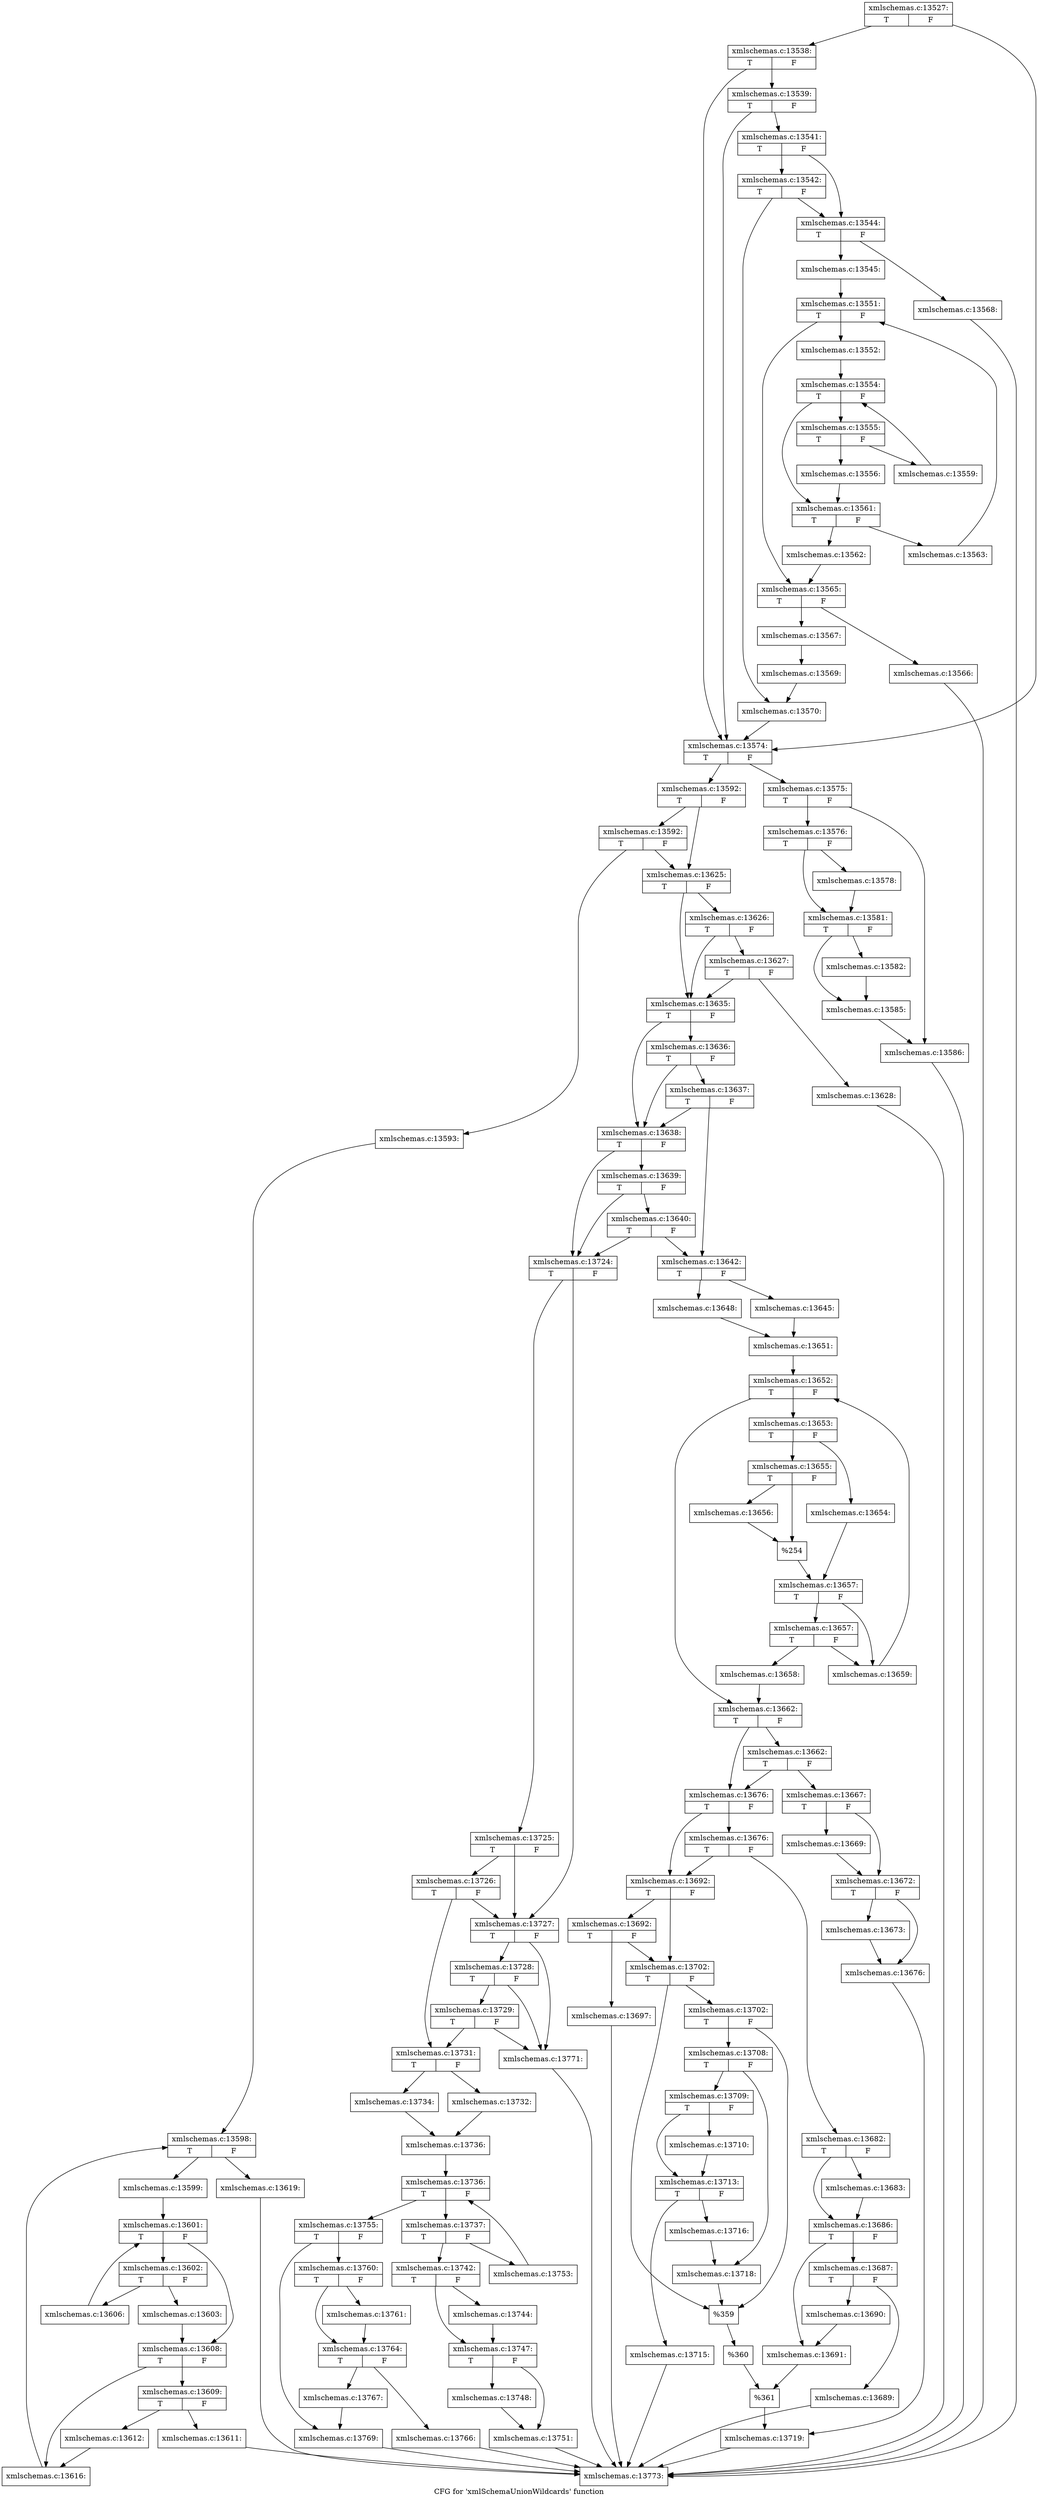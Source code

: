 digraph "CFG for 'xmlSchemaUnionWildcards' function" {
	label="CFG for 'xmlSchemaUnionWildcards' function";

	Node0x52b4900 [shape=record,label="{xmlschemas.c:13527:|{<s0>T|<s1>F}}"];
	Node0x52b4900 -> Node0x52b64f0;
	Node0x52b4900 -> Node0x52b6420;
	Node0x52b64f0 [shape=record,label="{xmlschemas.c:13538:|{<s0>T|<s1>F}}"];
	Node0x52b64f0 -> Node0x52b6470;
	Node0x52b64f0 -> Node0x52b6420;
	Node0x52b6470 [shape=record,label="{xmlschemas.c:13539:|{<s0>T|<s1>F}}"];
	Node0x52b6470 -> Node0x52b63d0;
	Node0x52b6470 -> Node0x52b6420;
	Node0x52b63d0 [shape=record,label="{xmlschemas.c:13541:|{<s0>T|<s1>F}}"];
	Node0x52b63d0 -> Node0x52b7ae0;
	Node0x52b63d0 -> Node0x52b7b80;
	Node0x52b7b80 [shape=record,label="{xmlschemas.c:13542:|{<s0>T|<s1>F}}"];
	Node0x52b7b80 -> Node0x52b7ae0;
	Node0x52b7b80 -> Node0x52b7b30;
	Node0x52b7ae0 [shape=record,label="{xmlschemas.c:13544:|{<s0>T|<s1>F}}"];
	Node0x52b7ae0 -> Node0x52b8760;
	Node0x52b7ae0 -> Node0x52b8800;
	Node0x52b8760 [shape=record,label="{xmlschemas.c:13545:}"];
	Node0x52b8760 -> Node0x52b91e0;
	Node0x52b91e0 [shape=record,label="{xmlschemas.c:13551:|{<s0>T|<s1>F}}"];
	Node0x52b91e0 -> Node0x52b95d0;
	Node0x52b91e0 -> Node0x52b9400;
	Node0x52b95d0 [shape=record,label="{xmlschemas.c:13552:}"];
	Node0x52b95d0 -> Node0x52b99f0;
	Node0x52b99f0 [shape=record,label="{xmlschemas.c:13554:|{<s0>T|<s1>F}}"];
	Node0x52b99f0 -> Node0x52b9de0;
	Node0x52b99f0 -> Node0x52b9c10;
	Node0x52b9de0 [shape=record,label="{xmlschemas.c:13555:|{<s0>T|<s1>F}}"];
	Node0x52b9de0 -> Node0x52b9fa0;
	Node0x52b9de0 -> Node0x52b9ff0;
	Node0x52b9fa0 [shape=record,label="{xmlschemas.c:13556:}"];
	Node0x52b9fa0 -> Node0x52b9c10;
	Node0x52b9ff0 [shape=record,label="{xmlschemas.c:13559:}"];
	Node0x52b9ff0 -> Node0x52b99f0;
	Node0x52b9c10 [shape=record,label="{xmlschemas.c:13561:|{<s0>T|<s1>F}}"];
	Node0x52b9c10 -> Node0x52baae0;
	Node0x52b9c10 -> Node0x52baa90;
	Node0x52baa90 [shape=record,label="{xmlschemas.c:13562:}"];
	Node0x52baa90 -> Node0x52b9400;
	Node0x52baae0 [shape=record,label="{xmlschemas.c:13563:}"];
	Node0x52baae0 -> Node0x52b91e0;
	Node0x52b9400 [shape=record,label="{xmlschemas.c:13565:|{<s0>T|<s1>F}}"];
	Node0x52b9400 -> Node0x52bb160;
	Node0x52b9400 -> Node0x52bb1b0;
	Node0x52bb160 [shape=record,label="{xmlschemas.c:13566:}"];
	Node0x52bb160 -> Node0x52b4c30;
	Node0x52bb1b0 [shape=record,label="{xmlschemas.c:13567:}"];
	Node0x52bb1b0 -> Node0x52b87b0;
	Node0x52b8800 [shape=record,label="{xmlschemas.c:13568:}"];
	Node0x52b8800 -> Node0x52b4c30;
	Node0x52b87b0 [shape=record,label="{xmlschemas.c:13569:}"];
	Node0x52b87b0 -> Node0x52b7b30;
	Node0x52b7b30 [shape=record,label="{xmlschemas.c:13570:}"];
	Node0x52b7b30 -> Node0x52b6420;
	Node0x52b6420 [shape=record,label="{xmlschemas.c:13574:|{<s0>T|<s1>F}}"];
	Node0x52b6420 -> Node0x52bba50;
	Node0x52b6420 -> Node0x52bbaa0;
	Node0x52bba50 [shape=record,label="{xmlschemas.c:13575:|{<s0>T|<s1>F}}"];
	Node0x52bba50 -> Node0x52bc120;
	Node0x52bba50 -> Node0x52bc170;
	Node0x52bc120 [shape=record,label="{xmlschemas.c:13576:|{<s0>T|<s1>F}}"];
	Node0x52bc120 -> Node0x52bc7e0;
	Node0x52bc120 -> Node0x52bc830;
	Node0x52bc7e0 [shape=record,label="{xmlschemas.c:13578:}"];
	Node0x52bc7e0 -> Node0x52bc830;
	Node0x52bc830 [shape=record,label="{xmlschemas.c:13581:|{<s0>T|<s1>F}}"];
	Node0x52bc830 -> Node0x52bd270;
	Node0x52bc830 -> Node0x52bd2c0;
	Node0x52bd270 [shape=record,label="{xmlschemas.c:13582:}"];
	Node0x52bd270 -> Node0x52bd2c0;
	Node0x52bd2c0 [shape=record,label="{xmlschemas.c:13585:}"];
	Node0x52bd2c0 -> Node0x52bc170;
	Node0x52bc170 [shape=record,label="{xmlschemas.c:13586:}"];
	Node0x52bc170 -> Node0x52b4c30;
	Node0x52bbaa0 [shape=record,label="{xmlschemas.c:13592:|{<s0>T|<s1>F}}"];
	Node0x52bbaa0 -> Node0x52be150;
	Node0x52bbaa0 -> Node0x52be100;
	Node0x52be150 [shape=record,label="{xmlschemas.c:13592:|{<s0>T|<s1>F}}"];
	Node0x52be150 -> Node0x52be0b0;
	Node0x52be150 -> Node0x52be100;
	Node0x52be0b0 [shape=record,label="{xmlschemas.c:13593:}"];
	Node0x52be0b0 -> Node0x52bf3b0;
	Node0x52bf3b0 [shape=record,label="{xmlschemas.c:13598:|{<s0>T|<s1>F}}"];
	Node0x52bf3b0 -> Node0x52bf7a0;
	Node0x52bf3b0 -> Node0x52bf5d0;
	Node0x52bf7a0 [shape=record,label="{xmlschemas.c:13599:}"];
	Node0x52bf7a0 -> Node0x52bfa90;
	Node0x52bfa90 [shape=record,label="{xmlschemas.c:13601:|{<s0>T|<s1>F}}"];
	Node0x52bfa90 -> Node0x52bfe80;
	Node0x52bfa90 -> Node0x52bfcb0;
	Node0x52bfe80 [shape=record,label="{xmlschemas.c:13602:|{<s0>T|<s1>F}}"];
	Node0x52bfe80 -> Node0x52c0040;
	Node0x52bfe80 -> Node0x52c0090;
	Node0x52c0040 [shape=record,label="{xmlschemas.c:13603:}"];
	Node0x52c0040 -> Node0x52bfcb0;
	Node0x52c0090 [shape=record,label="{xmlschemas.c:13606:}"];
	Node0x52c0090 -> Node0x52bfa90;
	Node0x52bfcb0 [shape=record,label="{xmlschemas.c:13608:|{<s0>T|<s1>F}}"];
	Node0x52bfcb0 -> Node0x52c0b80;
	Node0x52bfcb0 -> Node0x52c0b30;
	Node0x52c0b30 [shape=record,label="{xmlschemas.c:13609:|{<s0>T|<s1>F}}"];
	Node0x52c0b30 -> Node0x52c10b0;
	Node0x52c0b30 -> Node0x52c1100;
	Node0x52c10b0 [shape=record,label="{xmlschemas.c:13611:}"];
	Node0x52c10b0 -> Node0x52b4c30;
	Node0x52c1100 [shape=record,label="{xmlschemas.c:13612:}"];
	Node0x52c1100 -> Node0x52c0b80;
	Node0x52c0b80 [shape=record,label="{xmlschemas.c:13616:}"];
	Node0x52c0b80 -> Node0x52bf3b0;
	Node0x52bf5d0 [shape=record,label="{xmlschemas.c:13619:}"];
	Node0x52bf5d0 -> Node0x52b4c30;
	Node0x52be100 [shape=record,label="{xmlschemas.c:13625:|{<s0>T|<s1>F}}"];
	Node0x52be100 -> Node0x52c2770;
	Node0x52be100 -> Node0x52c26a0;
	Node0x52c2770 [shape=record,label="{xmlschemas.c:13626:|{<s0>T|<s1>F}}"];
	Node0x52c2770 -> Node0x52c26f0;
	Node0x52c2770 -> Node0x52c26a0;
	Node0x52c26f0 [shape=record,label="{xmlschemas.c:13627:|{<s0>T|<s1>F}}"];
	Node0x52c26f0 -> Node0x52c2650;
	Node0x52c26f0 -> Node0x52c26a0;
	Node0x52c2650 [shape=record,label="{xmlschemas.c:13628:}"];
	Node0x52c2650 -> Node0x52b4c30;
	Node0x52c26a0 [shape=record,label="{xmlschemas.c:13635:|{<s0>T|<s1>F}}"];
	Node0x52c26a0 -> Node0x52c3dc0;
	Node0x52c26a0 -> Node0x52c3cc0;
	Node0x52c3dc0 [shape=record,label="{xmlschemas.c:13636:|{<s0>T|<s1>F}}"];
	Node0x52c3dc0 -> Node0x52c3d40;
	Node0x52c3dc0 -> Node0x52c3cc0;
	Node0x52c3d40 [shape=record,label="{xmlschemas.c:13637:|{<s0>T|<s1>F}}"];
	Node0x52c3d40 -> Node0x52c3c20;
	Node0x52c3d40 -> Node0x52c3cc0;
	Node0x52c3cc0 [shape=record,label="{xmlschemas.c:13638:|{<s0>T|<s1>F}}"];
	Node0x52c3cc0 -> Node0x52c49e0;
	Node0x52c3cc0 -> Node0x52c3c70;
	Node0x52c49e0 [shape=record,label="{xmlschemas.c:13639:|{<s0>T|<s1>F}}"];
	Node0x52c49e0 -> Node0x52c4990;
	Node0x52c49e0 -> Node0x52c3c70;
	Node0x52c4990 [shape=record,label="{xmlschemas.c:13640:|{<s0>T|<s1>F}}"];
	Node0x52c4990 -> Node0x52c3c20;
	Node0x52c4990 -> Node0x52c3c70;
	Node0x52c3c20 [shape=record,label="{xmlschemas.c:13642:|{<s0>T|<s1>F}}"];
	Node0x52c3c20 -> Node0x52c5c50;
	Node0x52c3c20 -> Node0x52c5cf0;
	Node0x52c5c50 [shape=record,label="{xmlschemas.c:13645:}"];
	Node0x52c5c50 -> Node0x52c5ca0;
	Node0x52c5cf0 [shape=record,label="{xmlschemas.c:13648:}"];
	Node0x52c5cf0 -> Node0x52c5ca0;
	Node0x52c5ca0 [shape=record,label="{xmlschemas.c:13651:}"];
	Node0x52c5ca0 -> Node0x52c6e60;
	Node0x52c6e60 [shape=record,label="{xmlschemas.c:13652:|{<s0>T|<s1>F}}"];
	Node0x52c6e60 -> Node0x52c7250;
	Node0x52c6e60 -> Node0x52c7080;
	Node0x52c7250 [shape=record,label="{xmlschemas.c:13653:|{<s0>T|<s1>F}}"];
	Node0x52c7250 -> Node0x52c7410;
	Node0x52c7250 -> Node0x52c74b0;
	Node0x52c7410 [shape=record,label="{xmlschemas.c:13654:}"];
	Node0x52c7410 -> Node0x52c7460;
	Node0x52c74b0 [shape=record,label="{xmlschemas.c:13655:|{<s0>T|<s1>F}}"];
	Node0x52c74b0 -> Node0x52c7960;
	Node0x52c74b0 -> Node0x52c79b0;
	Node0x52c7960 [shape=record,label="{xmlschemas.c:13656:}"];
	Node0x52c7960 -> Node0x52c79b0;
	Node0x52c79b0 [shape=record,label="{%254}"];
	Node0x52c79b0 -> Node0x52c7460;
	Node0x52c7460 [shape=record,label="{xmlschemas.c:13657:|{<s0>T|<s1>F}}"];
	Node0x52c7460 -> Node0x52c8230;
	Node0x52c7460 -> Node0x52c81e0;
	Node0x52c8230 [shape=record,label="{xmlschemas.c:13657:|{<s0>T|<s1>F}}"];
	Node0x52c8230 -> Node0x52c8190;
	Node0x52c8230 -> Node0x52c81e0;
	Node0x52c8190 [shape=record,label="{xmlschemas.c:13658:}"];
	Node0x52c8190 -> Node0x52c7080;
	Node0x52c81e0 [shape=record,label="{xmlschemas.c:13659:}"];
	Node0x52c81e0 -> Node0x52c6e60;
	Node0x52c7080 [shape=record,label="{xmlschemas.c:13662:|{<s0>T|<s1>F}}"];
	Node0x52c7080 -> Node0x52c8b70;
	Node0x52c7080 -> Node0x52c8b20;
	Node0x52c8b70 [shape=record,label="{xmlschemas.c:13662:|{<s0>T|<s1>F}}"];
	Node0x52c8b70 -> Node0x52c8a80;
	Node0x52c8b70 -> Node0x52c8b20;
	Node0x52c8a80 [shape=record,label="{xmlschemas.c:13667:|{<s0>T|<s1>F}}"];
	Node0x52c8a80 -> Node0x4f333a0;
	Node0x52c8a80 -> Node0x4f333f0;
	Node0x4f333a0 [shape=record,label="{xmlschemas.c:13669:}"];
	Node0x4f333a0 -> Node0x4f333f0;
	Node0x4f333f0 [shape=record,label="{xmlschemas.c:13672:|{<s0>T|<s1>F}}"];
	Node0x4f333f0 -> Node0x4f33e30;
	Node0x4f333f0 -> Node0x4f33e80;
	Node0x4f33e30 [shape=record,label="{xmlschemas.c:13673:}"];
	Node0x4f33e30 -> Node0x4f33e80;
	Node0x4f33e80 [shape=record,label="{xmlschemas.c:13676:}"];
	Node0x4f33e80 -> Node0x52c8ad0;
	Node0x52c8b20 [shape=record,label="{xmlschemas.c:13676:|{<s0>T|<s1>F}}"];
	Node0x52c8b20 -> Node0x4f34b30;
	Node0x52c8b20 -> Node0x4f34ae0;
	Node0x4f34b30 [shape=record,label="{xmlschemas.c:13676:|{<s0>T|<s1>F}}"];
	Node0x4f34b30 -> Node0x4f34ae0;
	Node0x4f34b30 -> Node0x4f34a40;
	Node0x4f34a40 [shape=record,label="{xmlschemas.c:13682:|{<s0>T|<s1>F}}"];
	Node0x4f34a40 -> Node0x4f35000;
	Node0x4f34a40 -> Node0x4f35050;
	Node0x4f35000 [shape=record,label="{xmlschemas.c:13683:}"];
	Node0x4f35000 -> Node0x4f35050;
	Node0x4f35050 [shape=record,label="{xmlschemas.c:13686:|{<s0>T|<s1>F}}"];
	Node0x4f35050 -> Node0x4f35a90;
	Node0x4f35050 -> Node0x4f35ae0;
	Node0x4f35a90 [shape=record,label="{xmlschemas.c:13687:|{<s0>T|<s1>F}}"];
	Node0x4f35a90 -> Node0x4f362d0;
	Node0x4f35a90 -> Node0x4f36320;
	Node0x4f362d0 [shape=record,label="{xmlschemas.c:13689:}"];
	Node0x4f362d0 -> Node0x52b4c30;
	Node0x4f36320 [shape=record,label="{xmlschemas.c:13690:}"];
	Node0x4f36320 -> Node0x4f35ae0;
	Node0x4f35ae0 [shape=record,label="{xmlschemas.c:13691:}"];
	Node0x4f35ae0 -> Node0x4f34a90;
	Node0x4f34ae0 [shape=record,label="{xmlschemas.c:13692:|{<s0>T|<s1>F}}"];
	Node0x4f34ae0 -> Node0x4f36ed0;
	Node0x4f34ae0 -> Node0x4f36f20;
	Node0x4f36f20 [shape=record,label="{xmlschemas.c:13692:|{<s0>T|<s1>F}}"];
	Node0x4f36f20 -> Node0x4f36e30;
	Node0x4f36f20 -> Node0x4f36ed0;
	Node0x4f36e30 [shape=record,label="{xmlschemas.c:13697:}"];
	Node0x4f36e30 -> Node0x52b4c30;
	Node0x4f36ed0 [shape=record,label="{xmlschemas.c:13702:|{<s0>T|<s1>F}}"];
	Node0x4f36ed0 -> Node0x4f37c50;
	Node0x4f36ed0 -> Node0x4f37ca0;
	Node0x4f37ca0 [shape=record,label="{xmlschemas.c:13702:|{<s0>T|<s1>F}}"];
	Node0x4f37ca0 -> Node0x4f37c50;
	Node0x4f37ca0 -> Node0x4f37c00;
	Node0x4f37c00 [shape=record,label="{xmlschemas.c:13708:|{<s0>T|<s1>F}}"];
	Node0x4f37c00 -> Node0x4f38170;
	Node0x4f37c00 -> Node0x4f381c0;
	Node0x4f38170 [shape=record,label="{xmlschemas.c:13709:|{<s0>T|<s1>F}}"];
	Node0x4f38170 -> Node0x4f386b0;
	Node0x4f38170 -> Node0x4f38700;
	Node0x4f386b0 [shape=record,label="{xmlschemas.c:13710:}"];
	Node0x4f386b0 -> Node0x4f38700;
	Node0x4f38700 [shape=record,label="{xmlschemas.c:13713:|{<s0>T|<s1>F}}"];
	Node0x4f38700 -> Node0x4f39440;
	Node0x4f38700 -> Node0x4f39490;
	Node0x4f39440 [shape=record,label="{xmlschemas.c:13715:}"];
	Node0x4f39440 -> Node0x52b4c30;
	Node0x4f39490 [shape=record,label="{xmlschemas.c:13716:}"];
	Node0x4f39490 -> Node0x4f381c0;
	Node0x4f381c0 [shape=record,label="{xmlschemas.c:13718:}"];
	Node0x4f381c0 -> Node0x4f37c50;
	Node0x4f37c50 [shape=record,label="{%359}"];
	Node0x4f37c50 -> Node0x4f36e80;
	Node0x4f36e80 [shape=record,label="{%360}"];
	Node0x4f36e80 -> Node0x4f34a90;
	Node0x4f34a90 [shape=record,label="{%361}"];
	Node0x4f34a90 -> Node0x52c8ad0;
	Node0x52c8ad0 [shape=record,label="{xmlschemas.c:13719:}"];
	Node0x52c8ad0 -> Node0x52b4c30;
	Node0x52c3c70 [shape=record,label="{xmlschemas.c:13724:|{<s0>T|<s1>F}}"];
	Node0x52c3c70 -> Node0x4f3a870;
	Node0x52c3c70 -> Node0x4f3a770;
	Node0x4f3a870 [shape=record,label="{xmlschemas.c:13725:|{<s0>T|<s1>F}}"];
	Node0x4f3a870 -> Node0x4f3a7f0;
	Node0x4f3a870 -> Node0x4f3a770;
	Node0x4f3a7f0 [shape=record,label="{xmlschemas.c:13726:|{<s0>T|<s1>F}}"];
	Node0x4f3a7f0 -> Node0x4f3a6d0;
	Node0x4f3a7f0 -> Node0x4f3a770;
	Node0x4f3a770 [shape=record,label="{xmlschemas.c:13727:|{<s0>T|<s1>F}}"];
	Node0x4f3a770 -> Node0x52d9390;
	Node0x4f3a770 -> Node0x4f3a720;
	Node0x52d9390 [shape=record,label="{xmlschemas.c:13728:|{<s0>T|<s1>F}}"];
	Node0x52d9390 -> Node0x52d9340;
	Node0x52d9390 -> Node0x4f3a720;
	Node0x52d9340 [shape=record,label="{xmlschemas.c:13729:|{<s0>T|<s1>F}}"];
	Node0x52d9340 -> Node0x4f3a6d0;
	Node0x52d9340 -> Node0x4f3a720;
	Node0x4f3a6d0 [shape=record,label="{xmlschemas.c:13731:|{<s0>T|<s1>F}}"];
	Node0x4f3a6d0 -> Node0x52d9fe0;
	Node0x4f3a6d0 -> Node0x52da080;
	Node0x52d9fe0 [shape=record,label="{xmlschemas.c:13732:}"];
	Node0x52d9fe0 -> Node0x52da030;
	Node0x52da080 [shape=record,label="{xmlschemas.c:13734:}"];
	Node0x52da080 -> Node0x52da030;
	Node0x52da030 [shape=record,label="{xmlschemas.c:13736:}"];
	Node0x52da030 -> Node0x52daba0;
	Node0x52daba0 [shape=record,label="{xmlschemas.c:13736:|{<s0>T|<s1>F}}"];
	Node0x52daba0 -> Node0x52daf90;
	Node0x52daba0 -> Node0x52dadc0;
	Node0x52daf90 [shape=record,label="{xmlschemas.c:13737:|{<s0>T|<s1>F}}"];
	Node0x52daf90 -> Node0x52db150;
	Node0x52daf90 -> Node0x52db1a0;
	Node0x52db150 [shape=record,label="{xmlschemas.c:13742:|{<s0>T|<s1>F}}"];
	Node0x52db150 -> Node0x52db790;
	Node0x52db150 -> Node0x52db7e0;
	Node0x52db790 [shape=record,label="{xmlschemas.c:13744:}"];
	Node0x52db790 -> Node0x52db7e0;
	Node0x52db7e0 [shape=record,label="{xmlschemas.c:13747:|{<s0>T|<s1>F}}"];
	Node0x52db7e0 -> Node0x52dc220;
	Node0x52db7e0 -> Node0x52dc270;
	Node0x52dc220 [shape=record,label="{xmlschemas.c:13748:}"];
	Node0x52dc220 -> Node0x52dc270;
	Node0x52dc270 [shape=record,label="{xmlschemas.c:13751:}"];
	Node0x52dc270 -> Node0x52b4c30;
	Node0x52db1a0 [shape=record,label="{xmlschemas.c:13753:}"];
	Node0x52db1a0 -> Node0x52daba0;
	Node0x52dadc0 [shape=record,label="{xmlschemas.c:13755:|{<s0>T|<s1>F}}"];
	Node0x52dadc0 -> Node0x52dd2a0;
	Node0x52dadc0 -> Node0x52dd2f0;
	Node0x52dd2a0 [shape=record,label="{xmlschemas.c:13760:|{<s0>T|<s1>F}}"];
	Node0x52dd2a0 -> Node0x52dd7e0;
	Node0x52dd2a0 -> Node0x52dd830;
	Node0x52dd7e0 [shape=record,label="{xmlschemas.c:13761:}"];
	Node0x52dd7e0 -> Node0x52dd830;
	Node0x52dd830 [shape=record,label="{xmlschemas.c:13764:|{<s0>T|<s1>F}}"];
	Node0x52dd830 -> Node0x52de570;
	Node0x52dd830 -> Node0x52de5c0;
	Node0x52de570 [shape=record,label="{xmlschemas.c:13766:}"];
	Node0x52de570 -> Node0x52b4c30;
	Node0x52de5c0 [shape=record,label="{xmlschemas.c:13767:}"];
	Node0x52de5c0 -> Node0x52dd2f0;
	Node0x52dd2f0 [shape=record,label="{xmlschemas.c:13769:}"];
	Node0x52dd2f0 -> Node0x52b4c30;
	Node0x4f3a720 [shape=record,label="{xmlschemas.c:13771:}"];
	Node0x4f3a720 -> Node0x52b4c30;
	Node0x52b4c30 [shape=record,label="{xmlschemas.c:13773:}"];
}
